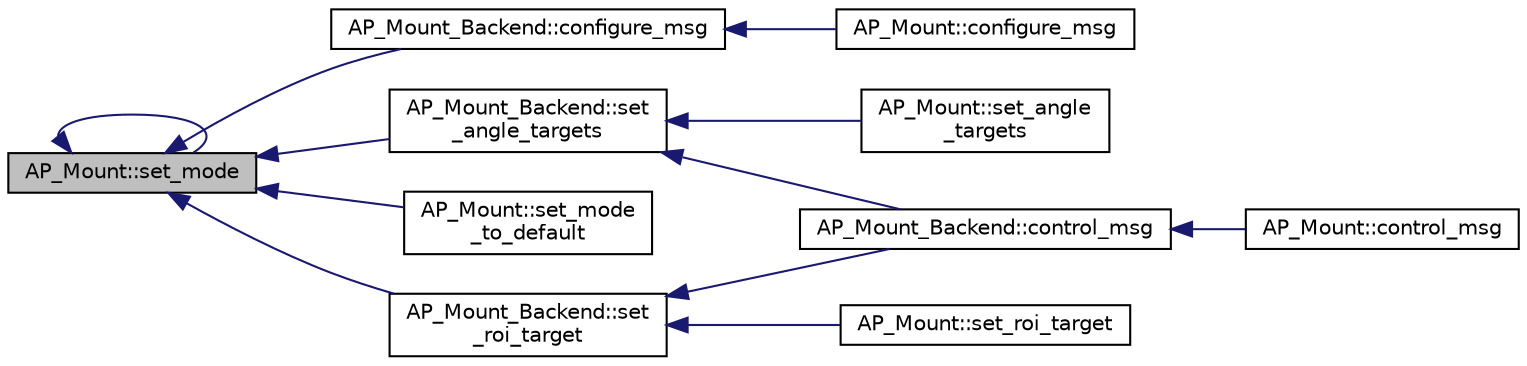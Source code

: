 digraph "AP_Mount::set_mode"
{
 // INTERACTIVE_SVG=YES
  edge [fontname="Helvetica",fontsize="10",labelfontname="Helvetica",labelfontsize="10"];
  node [fontname="Helvetica",fontsize="10",shape=record];
  rankdir="LR";
  Node1 [label="AP_Mount::set_mode",height=0.2,width=0.4,color="black", fillcolor="grey75", style="filled" fontcolor="black"];
  Node1 -> Node2 [dir="back",color="midnightblue",fontsize="10",style="solid",fontname="Helvetica"];
  Node2 [label="AP_Mount_Backend::configure_msg",height=0.2,width=0.4,color="black", fillcolor="white", style="filled",URL="$classAP__Mount__Backend.html#ace2c005e9272fd4fc12444d24e301024"];
  Node2 -> Node3 [dir="back",color="midnightblue",fontsize="10",style="solid",fontname="Helvetica"];
  Node3 [label="AP_Mount::configure_msg",height=0.2,width=0.4,color="black", fillcolor="white", style="filled",URL="$classAP__Mount.html#a0c7c98d0174036d323749f8ddbefa621"];
  Node1 -> Node4 [dir="back",color="midnightblue",fontsize="10",style="solid",fontname="Helvetica"];
  Node4 [label="AP_Mount_Backend::set\l_angle_targets",height=0.2,width=0.4,color="black", fillcolor="white", style="filled",URL="$classAP__Mount__Backend.html#aef242e856237c58d2cb6ae0cf0568017"];
  Node4 -> Node5 [dir="back",color="midnightblue",fontsize="10",style="solid",fontname="Helvetica"];
  Node5 [label="AP_Mount::set_angle\l_targets",height=0.2,width=0.4,color="black", fillcolor="white", style="filled",URL="$classAP__Mount.html#a2f496d62bbfdf9ca0d0fea8e0225665c"];
  Node4 -> Node6 [dir="back",color="midnightblue",fontsize="10",style="solid",fontname="Helvetica"];
  Node6 [label="AP_Mount_Backend::control_msg",height=0.2,width=0.4,color="black", fillcolor="white", style="filled",URL="$classAP__Mount__Backend.html#ae975fe1daaa9722be740772fcb20e0ff"];
  Node6 -> Node7 [dir="back",color="midnightblue",fontsize="10",style="solid",fontname="Helvetica"];
  Node7 [label="AP_Mount::control_msg",height=0.2,width=0.4,color="black", fillcolor="white", style="filled",URL="$classAP__Mount.html#a88ddd07ac8d62ca4b93f06667ecb1fdc"];
  Node1 -> Node1 [dir="back",color="midnightblue",fontsize="10",style="solid",fontname="Helvetica"];
  Node1 -> Node8 [dir="back",color="midnightblue",fontsize="10",style="solid",fontname="Helvetica"];
  Node8 [label="AP_Mount::set_mode\l_to_default",height=0.2,width=0.4,color="black", fillcolor="white", style="filled",URL="$classAP__Mount.html#a417a9d12f64621a5e5837ad63d0ca8f2"];
  Node1 -> Node9 [dir="back",color="midnightblue",fontsize="10",style="solid",fontname="Helvetica"];
  Node9 [label="AP_Mount_Backend::set\l_roi_target",height=0.2,width=0.4,color="black", fillcolor="white", style="filled",URL="$classAP__Mount__Backend.html#a30fd52e4d6a08c6b314ad634b9c4e21a"];
  Node9 -> Node10 [dir="back",color="midnightblue",fontsize="10",style="solid",fontname="Helvetica"];
  Node10 [label="AP_Mount::set_roi_target",height=0.2,width=0.4,color="black", fillcolor="white", style="filled",URL="$classAP__Mount.html#ae4b2f2cdc38afb507339161d60c801dd"];
  Node9 -> Node6 [dir="back",color="midnightblue",fontsize="10",style="solid",fontname="Helvetica"];
}
